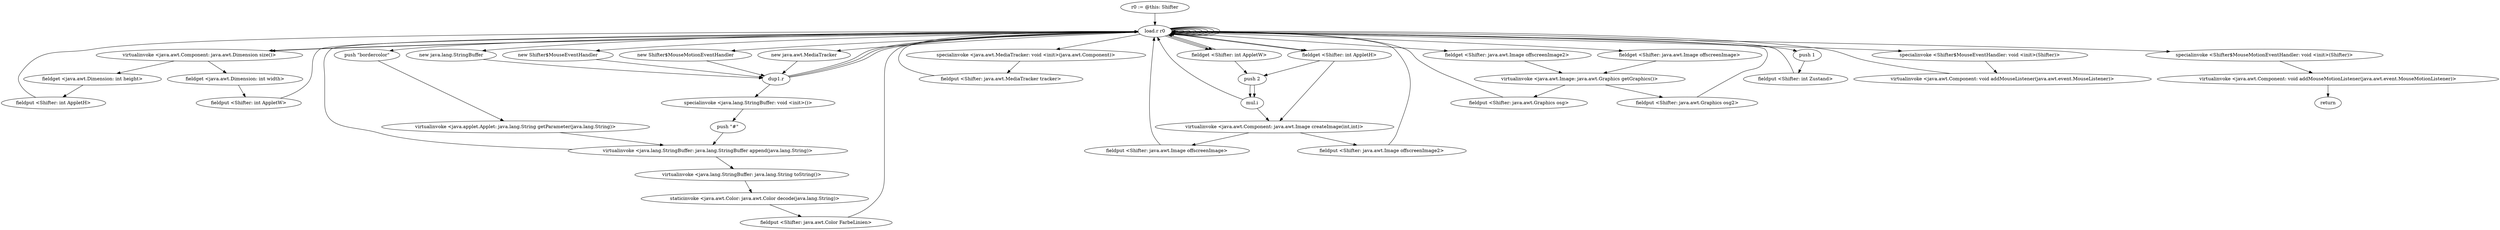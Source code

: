 digraph "" {
    "r0 := @this: Shifter"
    "load.r r0"
    "r0 := @this: Shifter"->"load.r r0";
    "load.r r0"->"load.r r0";
    "virtualinvoke <java.awt.Component: java.awt.Dimension size()>"
    "load.r r0"->"virtualinvoke <java.awt.Component: java.awt.Dimension size()>";
    "fieldget <java.awt.Dimension: int width>"
    "virtualinvoke <java.awt.Component: java.awt.Dimension size()>"->"fieldget <java.awt.Dimension: int width>";
    "fieldput <Shifter: int AppletW>"
    "fieldget <java.awt.Dimension: int width>"->"fieldput <Shifter: int AppletW>";
    "fieldput <Shifter: int AppletW>"->"load.r r0";
    "load.r r0"->"load.r r0";
    "load.r r0"->"virtualinvoke <java.awt.Component: java.awt.Dimension size()>";
    "fieldget <java.awt.Dimension: int height>"
    "virtualinvoke <java.awt.Component: java.awt.Dimension size()>"->"fieldget <java.awt.Dimension: int height>";
    "fieldput <Shifter: int AppletH>"
    "fieldget <java.awt.Dimension: int height>"->"fieldput <Shifter: int AppletH>";
    "fieldput <Shifter: int AppletH>"->"load.r r0";
    "new java.awt.MediaTracker"
    "load.r r0"->"new java.awt.MediaTracker";
    "dup1.r"
    "new java.awt.MediaTracker"->"dup1.r";
    "dup1.r"->"load.r r0";
    "specialinvoke <java.awt.MediaTracker: void <init>(java.awt.Component)>"
    "load.r r0"->"specialinvoke <java.awt.MediaTracker: void <init>(java.awt.Component)>";
    "fieldput <Shifter: java.awt.MediaTracker tracker>"
    "specialinvoke <java.awt.MediaTracker: void <init>(java.awt.Component)>"->"fieldput <Shifter: java.awt.MediaTracker tracker>";
    "fieldput <Shifter: java.awt.MediaTracker tracker>"->"load.r r0";
    "new java.lang.StringBuffer"
    "load.r r0"->"new java.lang.StringBuffer";
    "new java.lang.StringBuffer"->"dup1.r";
    "specialinvoke <java.lang.StringBuffer: void <init>()>"
    "dup1.r"->"specialinvoke <java.lang.StringBuffer: void <init>()>";
    "push \"#\""
    "specialinvoke <java.lang.StringBuffer: void <init>()>"->"push \"#\"";
    "virtualinvoke <java.lang.StringBuffer: java.lang.StringBuffer append(java.lang.String)>"
    "push \"#\""->"virtualinvoke <java.lang.StringBuffer: java.lang.StringBuffer append(java.lang.String)>";
    "virtualinvoke <java.lang.StringBuffer: java.lang.StringBuffer append(java.lang.String)>"->"load.r r0";
    "push \"bordercolor\""
    "load.r r0"->"push \"bordercolor\"";
    "virtualinvoke <java.applet.Applet: java.lang.String getParameter(java.lang.String)>"
    "push \"bordercolor\""->"virtualinvoke <java.applet.Applet: java.lang.String getParameter(java.lang.String)>";
    "virtualinvoke <java.applet.Applet: java.lang.String getParameter(java.lang.String)>"->"virtualinvoke <java.lang.StringBuffer: java.lang.StringBuffer append(java.lang.String)>";
    "virtualinvoke <java.lang.StringBuffer: java.lang.String toString()>"
    "virtualinvoke <java.lang.StringBuffer: java.lang.StringBuffer append(java.lang.String)>"->"virtualinvoke <java.lang.StringBuffer: java.lang.String toString()>";
    "staticinvoke <java.awt.Color: java.awt.Color decode(java.lang.String)>"
    "virtualinvoke <java.lang.StringBuffer: java.lang.String toString()>"->"staticinvoke <java.awt.Color: java.awt.Color decode(java.lang.String)>";
    "fieldput <Shifter: java.awt.Color FarbeLinien>"
    "staticinvoke <java.awt.Color: java.awt.Color decode(java.lang.String)>"->"fieldput <Shifter: java.awt.Color FarbeLinien>";
    "fieldput <Shifter: java.awt.Color FarbeLinien>"->"load.r r0";
    "load.r r0"->"load.r r0";
    "load.r r0"->"load.r r0";
    "fieldget <Shifter: int AppletW>"
    "load.r r0"->"fieldget <Shifter: int AppletW>";
    "push 2"
    "fieldget <Shifter: int AppletW>"->"push 2";
    "mul.i"
    "push 2"->"mul.i";
    "mul.i"->"load.r r0";
    "fieldget <Shifter: int AppletH>"
    "load.r r0"->"fieldget <Shifter: int AppletH>";
    "fieldget <Shifter: int AppletH>"->"push 2";
    "push 2"->"mul.i";
    "virtualinvoke <java.awt.Component: java.awt.Image createImage(int,int)>"
    "mul.i"->"virtualinvoke <java.awt.Component: java.awt.Image createImage(int,int)>";
    "fieldput <Shifter: java.awt.Image offscreenImage>"
    "virtualinvoke <java.awt.Component: java.awt.Image createImage(int,int)>"->"fieldput <Shifter: java.awt.Image offscreenImage>";
    "fieldput <Shifter: java.awt.Image offscreenImage>"->"load.r r0";
    "load.r r0"->"load.r r0";
    "fieldget <Shifter: java.awt.Image offscreenImage>"
    "load.r r0"->"fieldget <Shifter: java.awt.Image offscreenImage>";
    "virtualinvoke <java.awt.Image: java.awt.Graphics getGraphics()>"
    "fieldget <Shifter: java.awt.Image offscreenImage>"->"virtualinvoke <java.awt.Image: java.awt.Graphics getGraphics()>";
    "fieldput <Shifter: java.awt.Graphics osg>"
    "virtualinvoke <java.awt.Image: java.awt.Graphics getGraphics()>"->"fieldput <Shifter: java.awt.Graphics osg>";
    "fieldput <Shifter: java.awt.Graphics osg>"->"load.r r0";
    "load.r r0"->"load.r r0";
    "load.r r0"->"load.r r0";
    "load.r r0"->"fieldget <Shifter: int AppletW>";
    "fieldget <Shifter: int AppletW>"->"load.r r0";
    "load.r r0"->"fieldget <Shifter: int AppletH>";
    "fieldget <Shifter: int AppletH>"->"virtualinvoke <java.awt.Component: java.awt.Image createImage(int,int)>";
    "fieldput <Shifter: java.awt.Image offscreenImage2>"
    "virtualinvoke <java.awt.Component: java.awt.Image createImage(int,int)>"->"fieldput <Shifter: java.awt.Image offscreenImage2>";
    "fieldput <Shifter: java.awt.Image offscreenImage2>"->"load.r r0";
    "load.r r0"->"load.r r0";
    "fieldget <Shifter: java.awt.Image offscreenImage2>"
    "load.r r0"->"fieldget <Shifter: java.awt.Image offscreenImage2>";
    "fieldget <Shifter: java.awt.Image offscreenImage2>"->"virtualinvoke <java.awt.Image: java.awt.Graphics getGraphics()>";
    "fieldput <Shifter: java.awt.Graphics osg2>"
    "virtualinvoke <java.awt.Image: java.awt.Graphics getGraphics()>"->"fieldput <Shifter: java.awt.Graphics osg2>";
    "fieldput <Shifter: java.awt.Graphics osg2>"->"load.r r0";
    "push 1"
    "load.r r0"->"push 1";
    "fieldput <Shifter: int Zustand>"
    "push 1"->"fieldput <Shifter: int Zustand>";
    "fieldput <Shifter: int Zustand>"->"load.r r0";
    "new Shifter$MouseEventHandler"
    "load.r r0"->"new Shifter$MouseEventHandler";
    "new Shifter$MouseEventHandler"->"dup1.r";
    "dup1.r"->"load.r r0";
    "specialinvoke <Shifter$MouseEventHandler: void <init>(Shifter)>"
    "load.r r0"->"specialinvoke <Shifter$MouseEventHandler: void <init>(Shifter)>";
    "virtualinvoke <java.awt.Component: void addMouseListener(java.awt.event.MouseListener)>"
    "specialinvoke <Shifter$MouseEventHandler: void <init>(Shifter)>"->"virtualinvoke <java.awt.Component: void addMouseListener(java.awt.event.MouseListener)>";
    "virtualinvoke <java.awt.Component: void addMouseListener(java.awt.event.MouseListener)>"->"load.r r0";
    "new Shifter$MouseMotionEventHandler"
    "load.r r0"->"new Shifter$MouseMotionEventHandler";
    "new Shifter$MouseMotionEventHandler"->"dup1.r";
    "dup1.r"->"load.r r0";
    "specialinvoke <Shifter$MouseMotionEventHandler: void <init>(Shifter)>"
    "load.r r0"->"specialinvoke <Shifter$MouseMotionEventHandler: void <init>(Shifter)>";
    "virtualinvoke <java.awt.Component: void addMouseMotionListener(java.awt.event.MouseMotionListener)>"
    "specialinvoke <Shifter$MouseMotionEventHandler: void <init>(Shifter)>"->"virtualinvoke <java.awt.Component: void addMouseMotionListener(java.awt.event.MouseMotionListener)>";
    "return"
    "virtualinvoke <java.awt.Component: void addMouseMotionListener(java.awt.event.MouseMotionListener)>"->"return";
}
